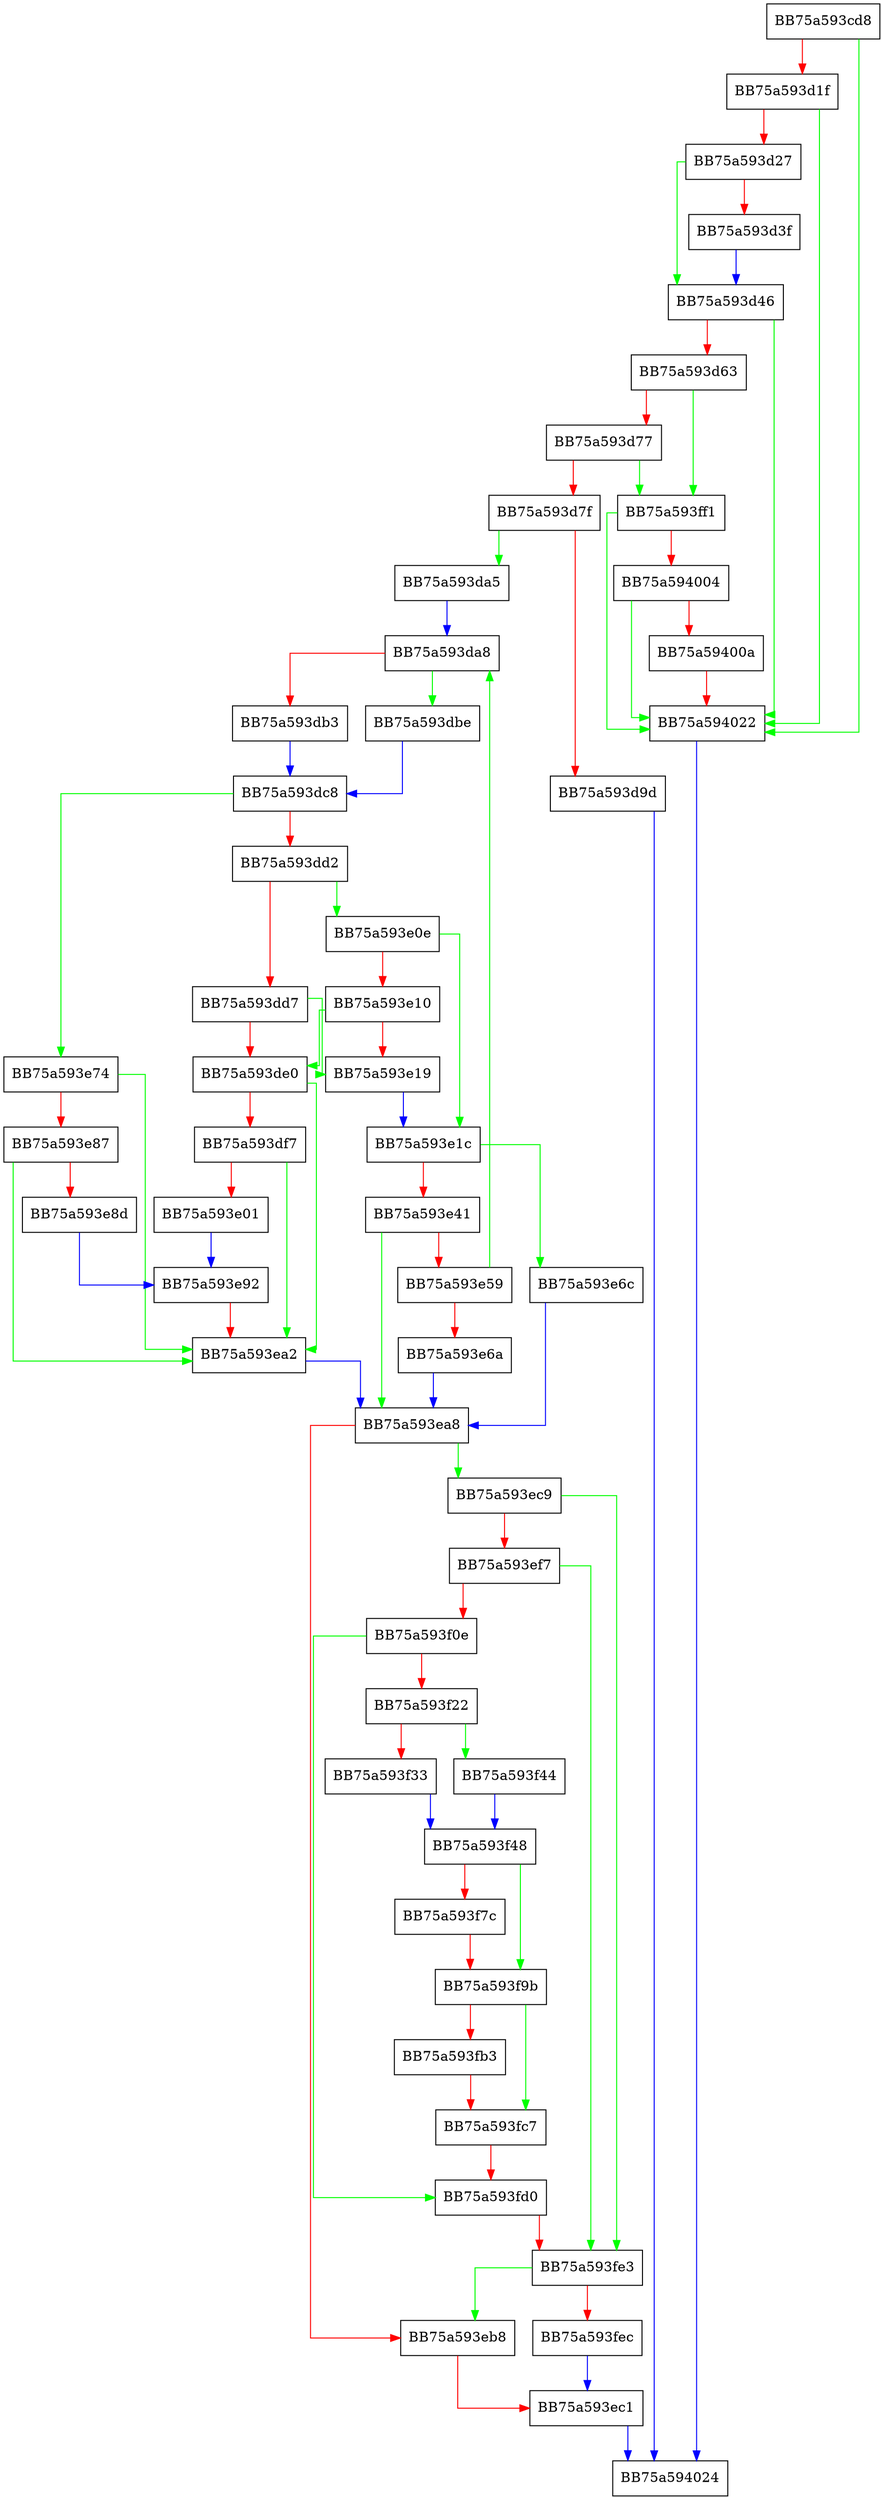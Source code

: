 digraph VisioScanPacked {
  node [shape="box"];
  graph [splines=ortho];
  BB75a593cd8 -> BB75a594022 [color="green"];
  BB75a593cd8 -> BB75a593d1f [color="red"];
  BB75a593d1f -> BB75a594022 [color="green"];
  BB75a593d1f -> BB75a593d27 [color="red"];
  BB75a593d27 -> BB75a593d46 [color="green"];
  BB75a593d27 -> BB75a593d3f [color="red"];
  BB75a593d3f -> BB75a593d46 [color="blue"];
  BB75a593d46 -> BB75a594022 [color="green"];
  BB75a593d46 -> BB75a593d63 [color="red"];
  BB75a593d63 -> BB75a593ff1 [color="green"];
  BB75a593d63 -> BB75a593d77 [color="red"];
  BB75a593d77 -> BB75a593ff1 [color="green"];
  BB75a593d77 -> BB75a593d7f [color="red"];
  BB75a593d7f -> BB75a593da5 [color="green"];
  BB75a593d7f -> BB75a593d9d [color="red"];
  BB75a593d9d -> BB75a594024 [color="blue"];
  BB75a593da5 -> BB75a593da8 [color="blue"];
  BB75a593da8 -> BB75a593dbe [color="green"];
  BB75a593da8 -> BB75a593db3 [color="red"];
  BB75a593db3 -> BB75a593dc8 [color="blue"];
  BB75a593dbe -> BB75a593dc8 [color="blue"];
  BB75a593dc8 -> BB75a593e74 [color="green"];
  BB75a593dc8 -> BB75a593dd2 [color="red"];
  BB75a593dd2 -> BB75a593e0e [color="green"];
  BB75a593dd2 -> BB75a593dd7 [color="red"];
  BB75a593dd7 -> BB75a593e19 [color="green"];
  BB75a593dd7 -> BB75a593de0 [color="red"];
  BB75a593de0 -> BB75a593ea2 [color="green"];
  BB75a593de0 -> BB75a593df7 [color="red"];
  BB75a593df7 -> BB75a593ea2 [color="green"];
  BB75a593df7 -> BB75a593e01 [color="red"];
  BB75a593e01 -> BB75a593e92 [color="blue"];
  BB75a593e0e -> BB75a593e1c [color="green"];
  BB75a593e0e -> BB75a593e10 [color="red"];
  BB75a593e10 -> BB75a593de0 [color="green"];
  BB75a593e10 -> BB75a593e19 [color="red"];
  BB75a593e19 -> BB75a593e1c [color="blue"];
  BB75a593e1c -> BB75a593e6c [color="green"];
  BB75a593e1c -> BB75a593e41 [color="red"];
  BB75a593e41 -> BB75a593ea8 [color="green"];
  BB75a593e41 -> BB75a593e59 [color="red"];
  BB75a593e59 -> BB75a593da8 [color="green"];
  BB75a593e59 -> BB75a593e6a [color="red"];
  BB75a593e6a -> BB75a593ea8 [color="blue"];
  BB75a593e6c -> BB75a593ea8 [color="blue"];
  BB75a593e74 -> BB75a593ea2 [color="green"];
  BB75a593e74 -> BB75a593e87 [color="red"];
  BB75a593e87 -> BB75a593ea2 [color="green"];
  BB75a593e87 -> BB75a593e8d [color="red"];
  BB75a593e8d -> BB75a593e92 [color="blue"];
  BB75a593e92 -> BB75a593ea2 [color="red"];
  BB75a593ea2 -> BB75a593ea8 [color="blue"];
  BB75a593ea8 -> BB75a593ec9 [color="green"];
  BB75a593ea8 -> BB75a593eb8 [color="red"];
  BB75a593eb8 -> BB75a593ec1 [color="red"];
  BB75a593ec1 -> BB75a594024 [color="blue"];
  BB75a593ec9 -> BB75a593fe3 [color="green"];
  BB75a593ec9 -> BB75a593ef7 [color="red"];
  BB75a593ef7 -> BB75a593fe3 [color="green"];
  BB75a593ef7 -> BB75a593f0e [color="red"];
  BB75a593f0e -> BB75a593fd0 [color="green"];
  BB75a593f0e -> BB75a593f22 [color="red"];
  BB75a593f22 -> BB75a593f44 [color="green"];
  BB75a593f22 -> BB75a593f33 [color="red"];
  BB75a593f33 -> BB75a593f48 [color="blue"];
  BB75a593f44 -> BB75a593f48 [color="blue"];
  BB75a593f48 -> BB75a593f9b [color="green"];
  BB75a593f48 -> BB75a593f7c [color="red"];
  BB75a593f7c -> BB75a593f9b [color="red"];
  BB75a593f9b -> BB75a593fc7 [color="green"];
  BB75a593f9b -> BB75a593fb3 [color="red"];
  BB75a593fb3 -> BB75a593fc7 [color="red"];
  BB75a593fc7 -> BB75a593fd0 [color="red"];
  BB75a593fd0 -> BB75a593fe3 [color="red"];
  BB75a593fe3 -> BB75a593eb8 [color="green"];
  BB75a593fe3 -> BB75a593fec [color="red"];
  BB75a593fec -> BB75a593ec1 [color="blue"];
  BB75a593ff1 -> BB75a594022 [color="green"];
  BB75a593ff1 -> BB75a594004 [color="red"];
  BB75a594004 -> BB75a594022 [color="green"];
  BB75a594004 -> BB75a59400a [color="red"];
  BB75a59400a -> BB75a594022 [color="red"];
  BB75a594022 -> BB75a594024 [color="blue"];
}
